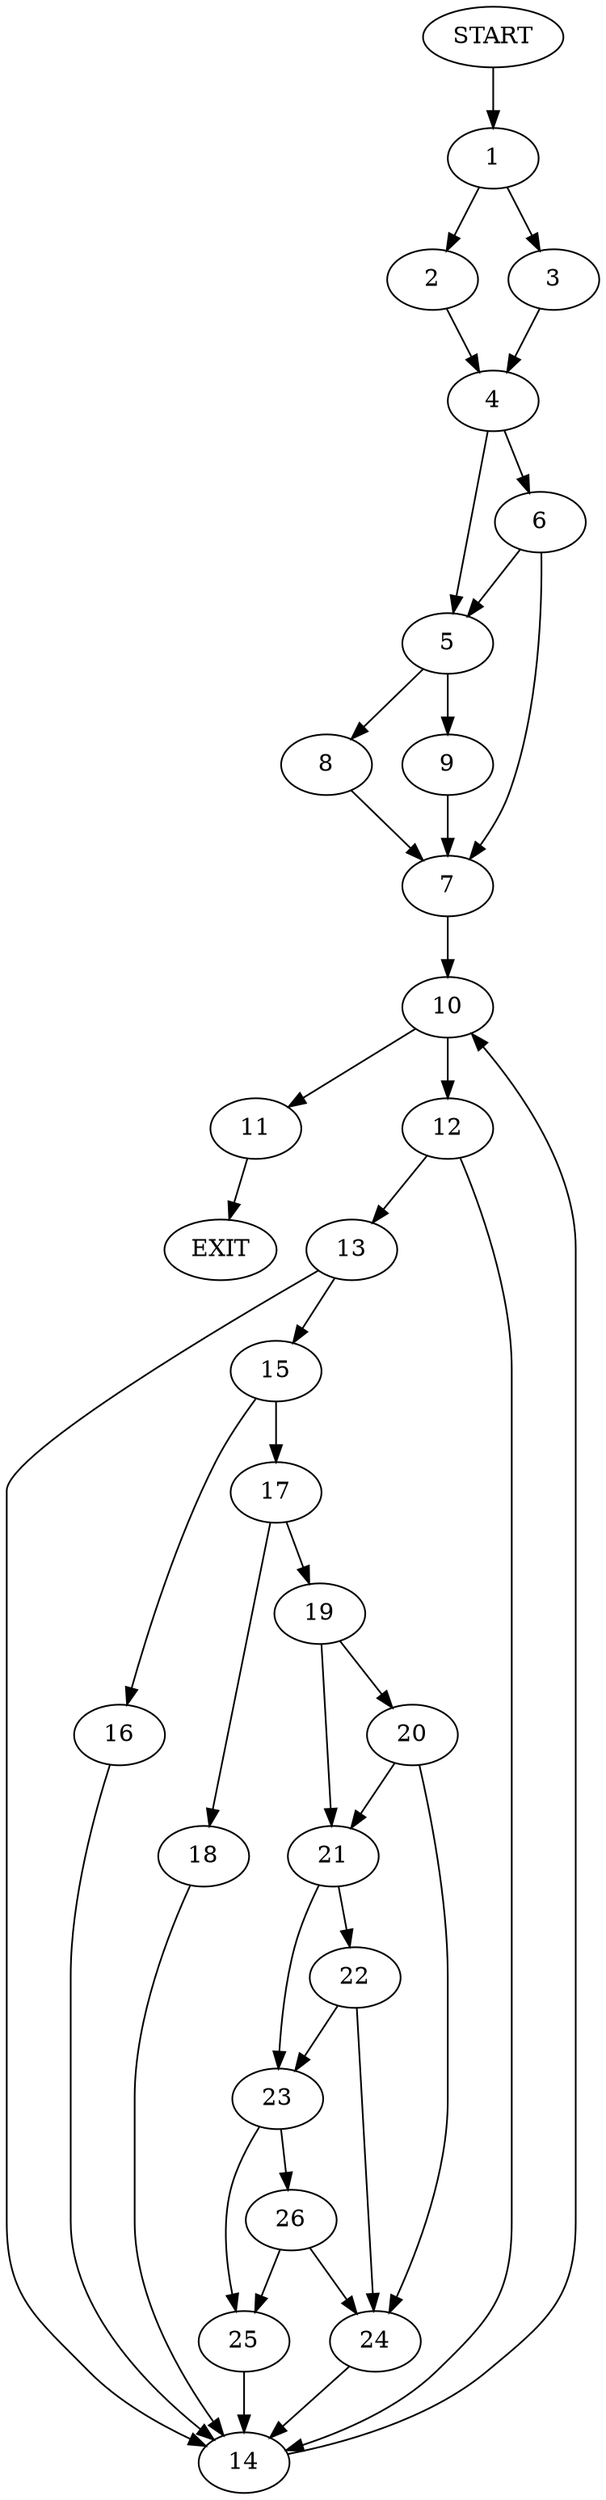 digraph {
0 [label="START"]
27 [label="EXIT"]
0 -> 1
1 -> 2
1 -> 3
2 -> 4
3 -> 4
4 -> 5
4 -> 6
6 -> 7
6 -> 5
5 -> 8
5 -> 9
7 -> 10
8 -> 7
9 -> 7
10 -> 11
10 -> 12
12 -> 13
12 -> 14
11 -> 27
14 -> 10
13 -> 15
13 -> 14
15 -> 16
15 -> 17
16 -> 14
17 -> 18
17 -> 19
18 -> 14
19 -> 20
19 -> 21
21 -> 22
21 -> 23
20 -> 24
20 -> 21
24 -> 14
23 -> 25
23 -> 26
22 -> 24
22 -> 23
25 -> 14
26 -> 24
26 -> 25
}
